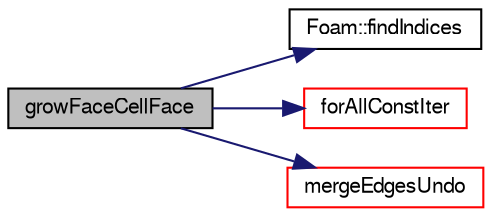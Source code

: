 digraph "growFaceCellFace"
{
  bgcolor="transparent";
  edge [fontname="FreeSans",fontsize="10",labelfontname="FreeSans",labelfontsize="10"];
  node [fontname="FreeSans",fontsize="10",shape=record];
  rankdir="LR";
  Node14533 [label="growFaceCellFace",height=0.2,width=0.4,color="black", fillcolor="grey75", style="filled", fontcolor="black"];
  Node14533 -> Node14534 [color="midnightblue",fontsize="10",style="solid",fontname="FreeSans"];
  Node14534 [label="Foam::findIndices",height=0.2,width=0.4,color="black",URL="$a21124.html#a397299eb3cd05ecb81797e7109e2f0b9",tooltip="Find all occurences of given element. Linear search. "];
  Node14533 -> Node14535 [color="midnightblue",fontsize="10",style="solid",fontname="FreeSans"];
  Node14535 [label="forAllConstIter",height=0.2,width=0.4,color="red",URL="$a38141.html#ae21e2836509b0fa7f7cedf6493b11b09"];
  Node14533 -> Node14837 [color="midnightblue",fontsize="10",style="solid",fontname="FreeSans"];
  Node14837 [label="mergeEdgesUndo",height=0.2,width=0.4,color="red",URL="$a24662.html#a25b6e413ec6206e879f283d99509812f",tooltip="Merge edges, maintain mesh quality. Return global number. "];
}
